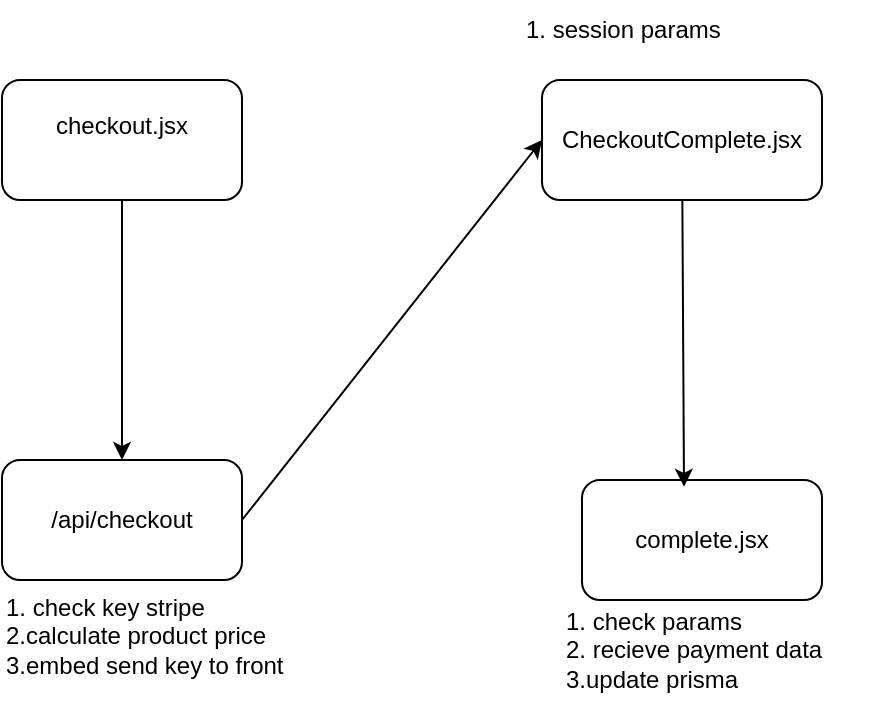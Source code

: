 <mxfile>
    <diagram id="CwthmSYIkxjeOv1xwW6A" name="Page-1">
        <mxGraphModel dx="296" dy="424" grid="1" gridSize="10" guides="1" tooltips="1" connect="1" arrows="1" fold="1" page="1" pageScale="1" pageWidth="850" pageHeight="1100" math="0" shadow="0">
            <root>
                <mxCell id="0"/>
                <mxCell id="1" parent="0"/>
                <mxCell id="11" style="edgeStyle=none;html=1;" parent="1" source="2" target="3" edge="1">
                    <mxGeometry relative="1" as="geometry"/>
                </mxCell>
                <mxCell id="2" value="checkout.jsx&lt;div&gt;&lt;br&gt;&lt;/div&gt;" style="rounded=1;whiteSpace=wrap;html=1;" parent="1" vertex="1">
                    <mxGeometry x="60" y="120" width="120" height="60" as="geometry"/>
                </mxCell>
                <mxCell id="12" style="edgeStyle=none;html=1;entryX=0;entryY=0.5;entryDx=0;entryDy=0;exitX=1;exitY=0.5;exitDx=0;exitDy=0;" parent="1" source="3" target="9" edge="1">
                    <mxGeometry relative="1" as="geometry"/>
                </mxCell>
                <mxCell id="3" value="/api/checkout" style="rounded=1;whiteSpace=wrap;html=1;" parent="1" vertex="1">
                    <mxGeometry x="60" y="310" width="120" height="60" as="geometry"/>
                </mxCell>
                <mxCell id="5" value="1. check key stripe&lt;div&gt;2.calculate product price&lt;/div&gt;&lt;div&gt;3.embed send key to front&lt;/div&gt;&lt;div&gt;&lt;br&gt;&lt;/div&gt;" style="text;html=1;align=left;verticalAlign=middle;whiteSpace=wrap;rounded=0;" parent="1" vertex="1">
                    <mxGeometry x="60" y="390" width="160" height="30" as="geometry"/>
                </mxCell>
                <mxCell id="9" value="&lt;div&gt;CheckoutComplete.jsx&lt;/div&gt;" style="rounded=1;whiteSpace=wrap;html=1;" parent="1" vertex="1">
                    <mxGeometry x="330" y="120" width="140" height="60" as="geometry"/>
                </mxCell>
                <mxCell id="10" value="1. check params&lt;div&gt;2. recieve payment data&lt;/div&gt;&lt;div&gt;3.update prisma&lt;/div&gt;" style="text;html=1;align=left;verticalAlign=middle;whiteSpace=wrap;rounded=0;" parent="1" vertex="1">
                    <mxGeometry x="340" y="390" width="160" height="30" as="geometry"/>
                </mxCell>
                <mxCell id="13" value="&lt;div&gt;complete.jsx&lt;/div&gt;" style="rounded=1;whiteSpace=wrap;html=1;" parent="1" vertex="1">
                    <mxGeometry x="350" y="320" width="120" height="60" as="geometry"/>
                </mxCell>
                <mxCell id="14" value="1. session params" style="text;html=1;align=left;verticalAlign=middle;whiteSpace=wrap;rounded=0;" parent="1" vertex="1">
                    <mxGeometry x="320" y="80" width="160" height="30" as="geometry"/>
                </mxCell>
                <mxCell id="15" style="edgeStyle=none;html=1;entryX=0.425;entryY=0.057;entryDx=0;entryDy=0;entryPerimeter=0;" parent="1" source="9" target="13" edge="1">
                    <mxGeometry relative="1" as="geometry"/>
                </mxCell>
            </root>
        </mxGraphModel>
    </diagram>
</mxfile>